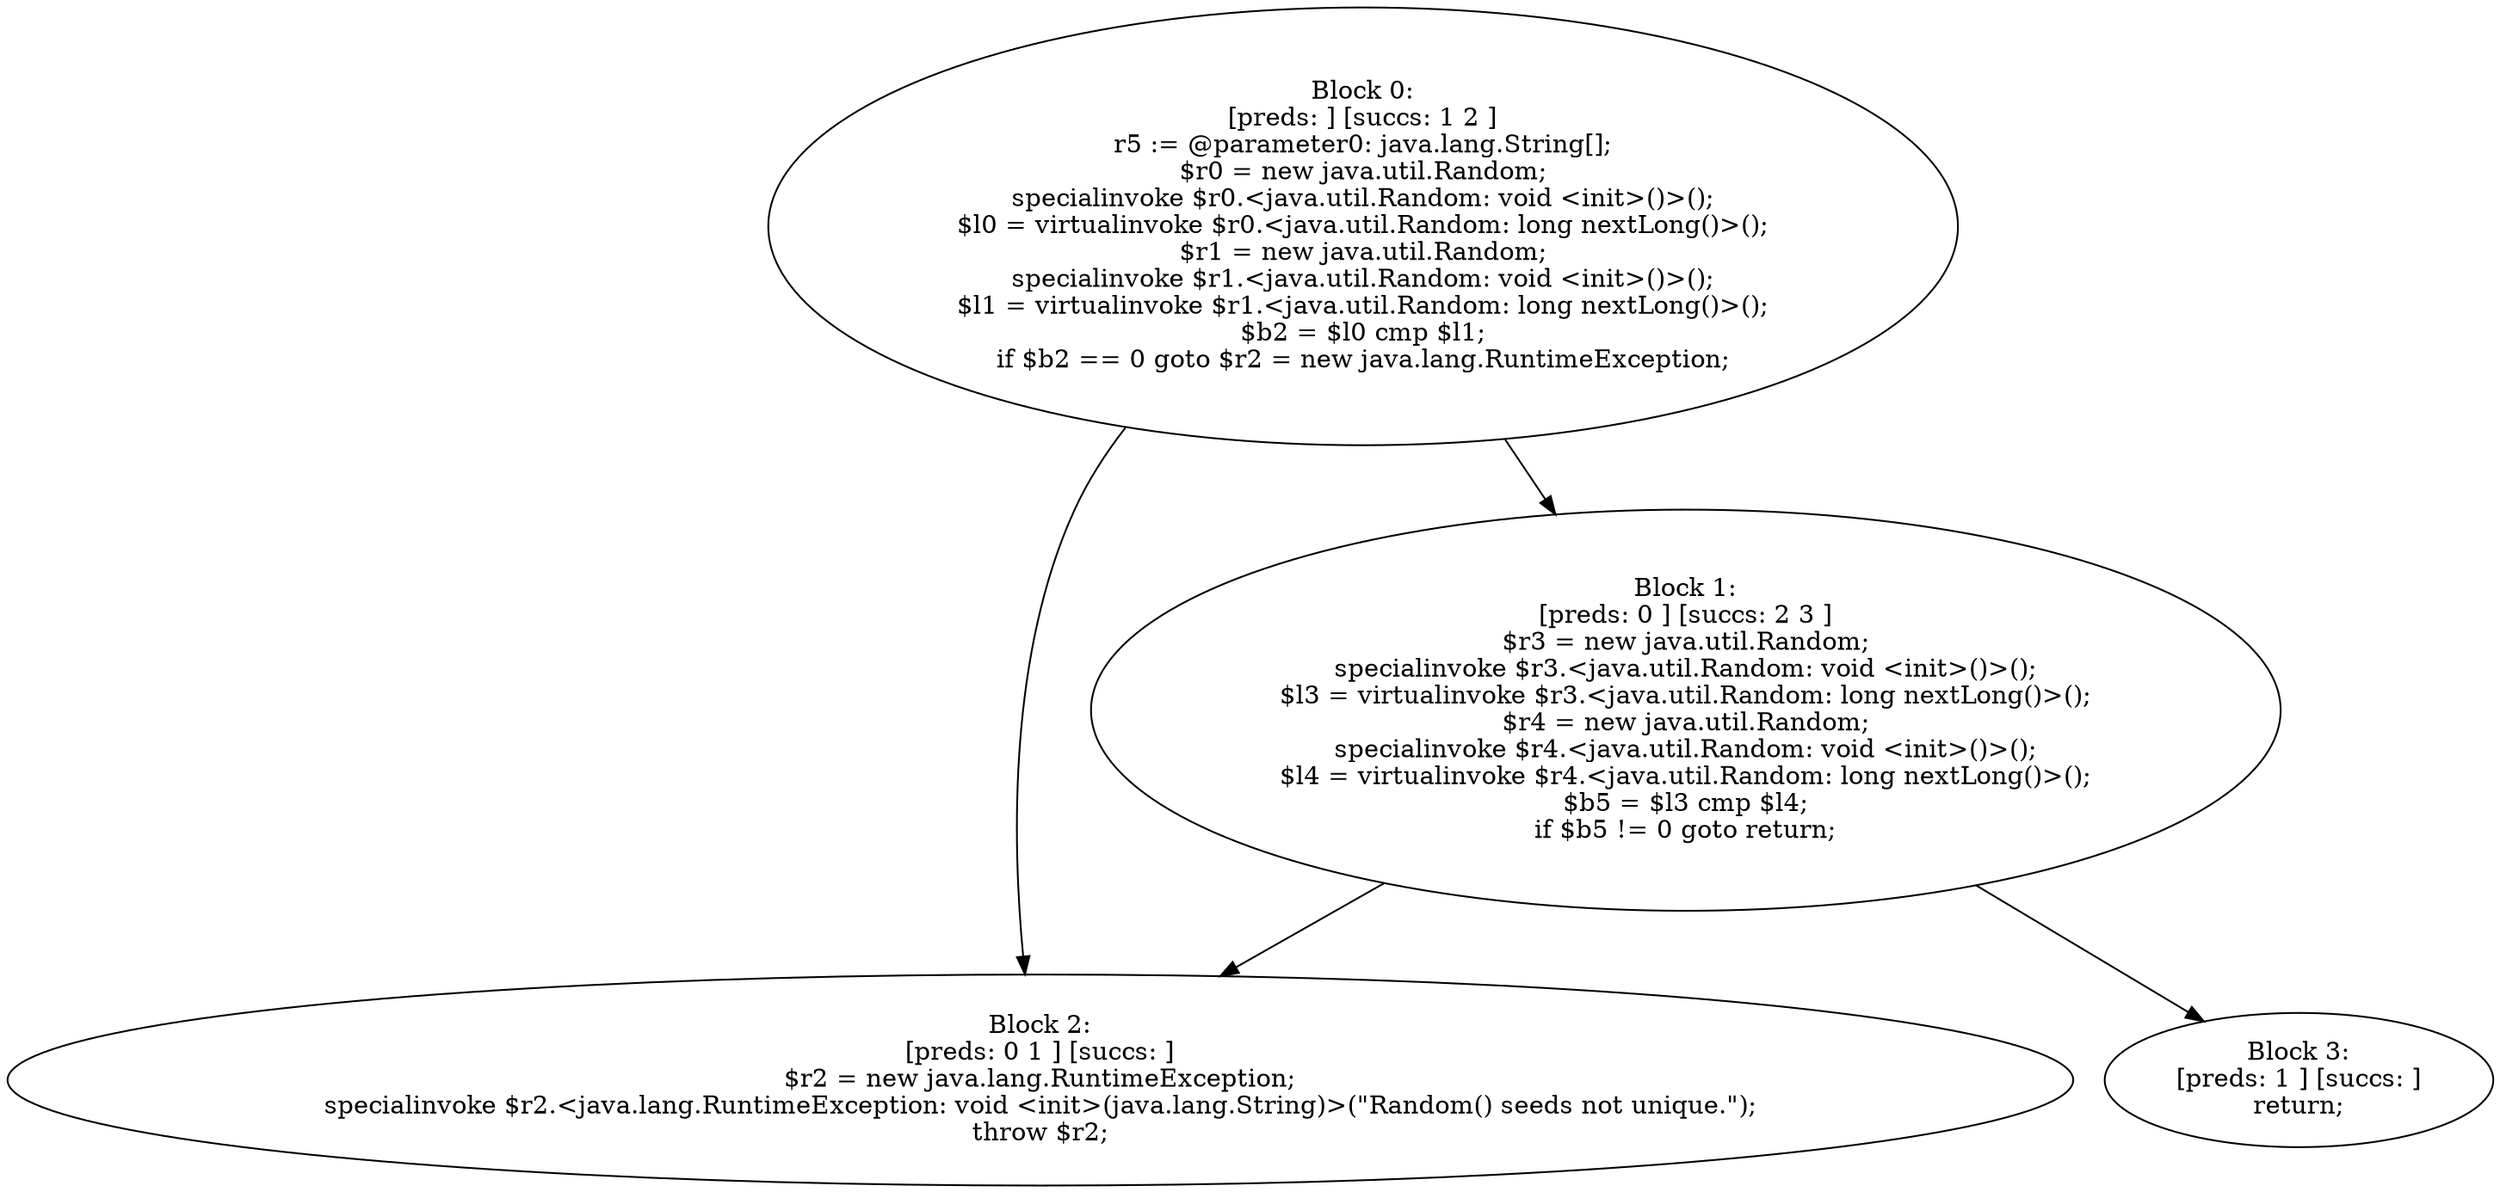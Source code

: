 digraph "unitGraph" {
    "Block 0:
[preds: ] [succs: 1 2 ]
r5 := @parameter0: java.lang.String[];
$r0 = new java.util.Random;
specialinvoke $r0.<java.util.Random: void <init>()>();
$l0 = virtualinvoke $r0.<java.util.Random: long nextLong()>();
$r1 = new java.util.Random;
specialinvoke $r1.<java.util.Random: void <init>()>();
$l1 = virtualinvoke $r1.<java.util.Random: long nextLong()>();
$b2 = $l0 cmp $l1;
if $b2 == 0 goto $r2 = new java.lang.RuntimeException;
"
    "Block 1:
[preds: 0 ] [succs: 2 3 ]
$r3 = new java.util.Random;
specialinvoke $r3.<java.util.Random: void <init>()>();
$l3 = virtualinvoke $r3.<java.util.Random: long nextLong()>();
$r4 = new java.util.Random;
specialinvoke $r4.<java.util.Random: void <init>()>();
$l4 = virtualinvoke $r4.<java.util.Random: long nextLong()>();
$b5 = $l3 cmp $l4;
if $b5 != 0 goto return;
"
    "Block 2:
[preds: 0 1 ] [succs: ]
$r2 = new java.lang.RuntimeException;
specialinvoke $r2.<java.lang.RuntimeException: void <init>(java.lang.String)>(\"Random() seeds not unique.\");
throw $r2;
"
    "Block 3:
[preds: 1 ] [succs: ]
return;
"
    "Block 0:
[preds: ] [succs: 1 2 ]
r5 := @parameter0: java.lang.String[];
$r0 = new java.util.Random;
specialinvoke $r0.<java.util.Random: void <init>()>();
$l0 = virtualinvoke $r0.<java.util.Random: long nextLong()>();
$r1 = new java.util.Random;
specialinvoke $r1.<java.util.Random: void <init>()>();
$l1 = virtualinvoke $r1.<java.util.Random: long nextLong()>();
$b2 = $l0 cmp $l1;
if $b2 == 0 goto $r2 = new java.lang.RuntimeException;
"->"Block 1:
[preds: 0 ] [succs: 2 3 ]
$r3 = new java.util.Random;
specialinvoke $r3.<java.util.Random: void <init>()>();
$l3 = virtualinvoke $r3.<java.util.Random: long nextLong()>();
$r4 = new java.util.Random;
specialinvoke $r4.<java.util.Random: void <init>()>();
$l4 = virtualinvoke $r4.<java.util.Random: long nextLong()>();
$b5 = $l3 cmp $l4;
if $b5 != 0 goto return;
";
    "Block 0:
[preds: ] [succs: 1 2 ]
r5 := @parameter0: java.lang.String[];
$r0 = new java.util.Random;
specialinvoke $r0.<java.util.Random: void <init>()>();
$l0 = virtualinvoke $r0.<java.util.Random: long nextLong()>();
$r1 = new java.util.Random;
specialinvoke $r1.<java.util.Random: void <init>()>();
$l1 = virtualinvoke $r1.<java.util.Random: long nextLong()>();
$b2 = $l0 cmp $l1;
if $b2 == 0 goto $r2 = new java.lang.RuntimeException;
"->"Block 2:
[preds: 0 1 ] [succs: ]
$r2 = new java.lang.RuntimeException;
specialinvoke $r2.<java.lang.RuntimeException: void <init>(java.lang.String)>(\"Random() seeds not unique.\");
throw $r2;
";
    "Block 1:
[preds: 0 ] [succs: 2 3 ]
$r3 = new java.util.Random;
specialinvoke $r3.<java.util.Random: void <init>()>();
$l3 = virtualinvoke $r3.<java.util.Random: long nextLong()>();
$r4 = new java.util.Random;
specialinvoke $r4.<java.util.Random: void <init>()>();
$l4 = virtualinvoke $r4.<java.util.Random: long nextLong()>();
$b5 = $l3 cmp $l4;
if $b5 != 0 goto return;
"->"Block 2:
[preds: 0 1 ] [succs: ]
$r2 = new java.lang.RuntimeException;
specialinvoke $r2.<java.lang.RuntimeException: void <init>(java.lang.String)>(\"Random() seeds not unique.\");
throw $r2;
";
    "Block 1:
[preds: 0 ] [succs: 2 3 ]
$r3 = new java.util.Random;
specialinvoke $r3.<java.util.Random: void <init>()>();
$l3 = virtualinvoke $r3.<java.util.Random: long nextLong()>();
$r4 = new java.util.Random;
specialinvoke $r4.<java.util.Random: void <init>()>();
$l4 = virtualinvoke $r4.<java.util.Random: long nextLong()>();
$b5 = $l3 cmp $l4;
if $b5 != 0 goto return;
"->"Block 3:
[preds: 1 ] [succs: ]
return;
";
}
